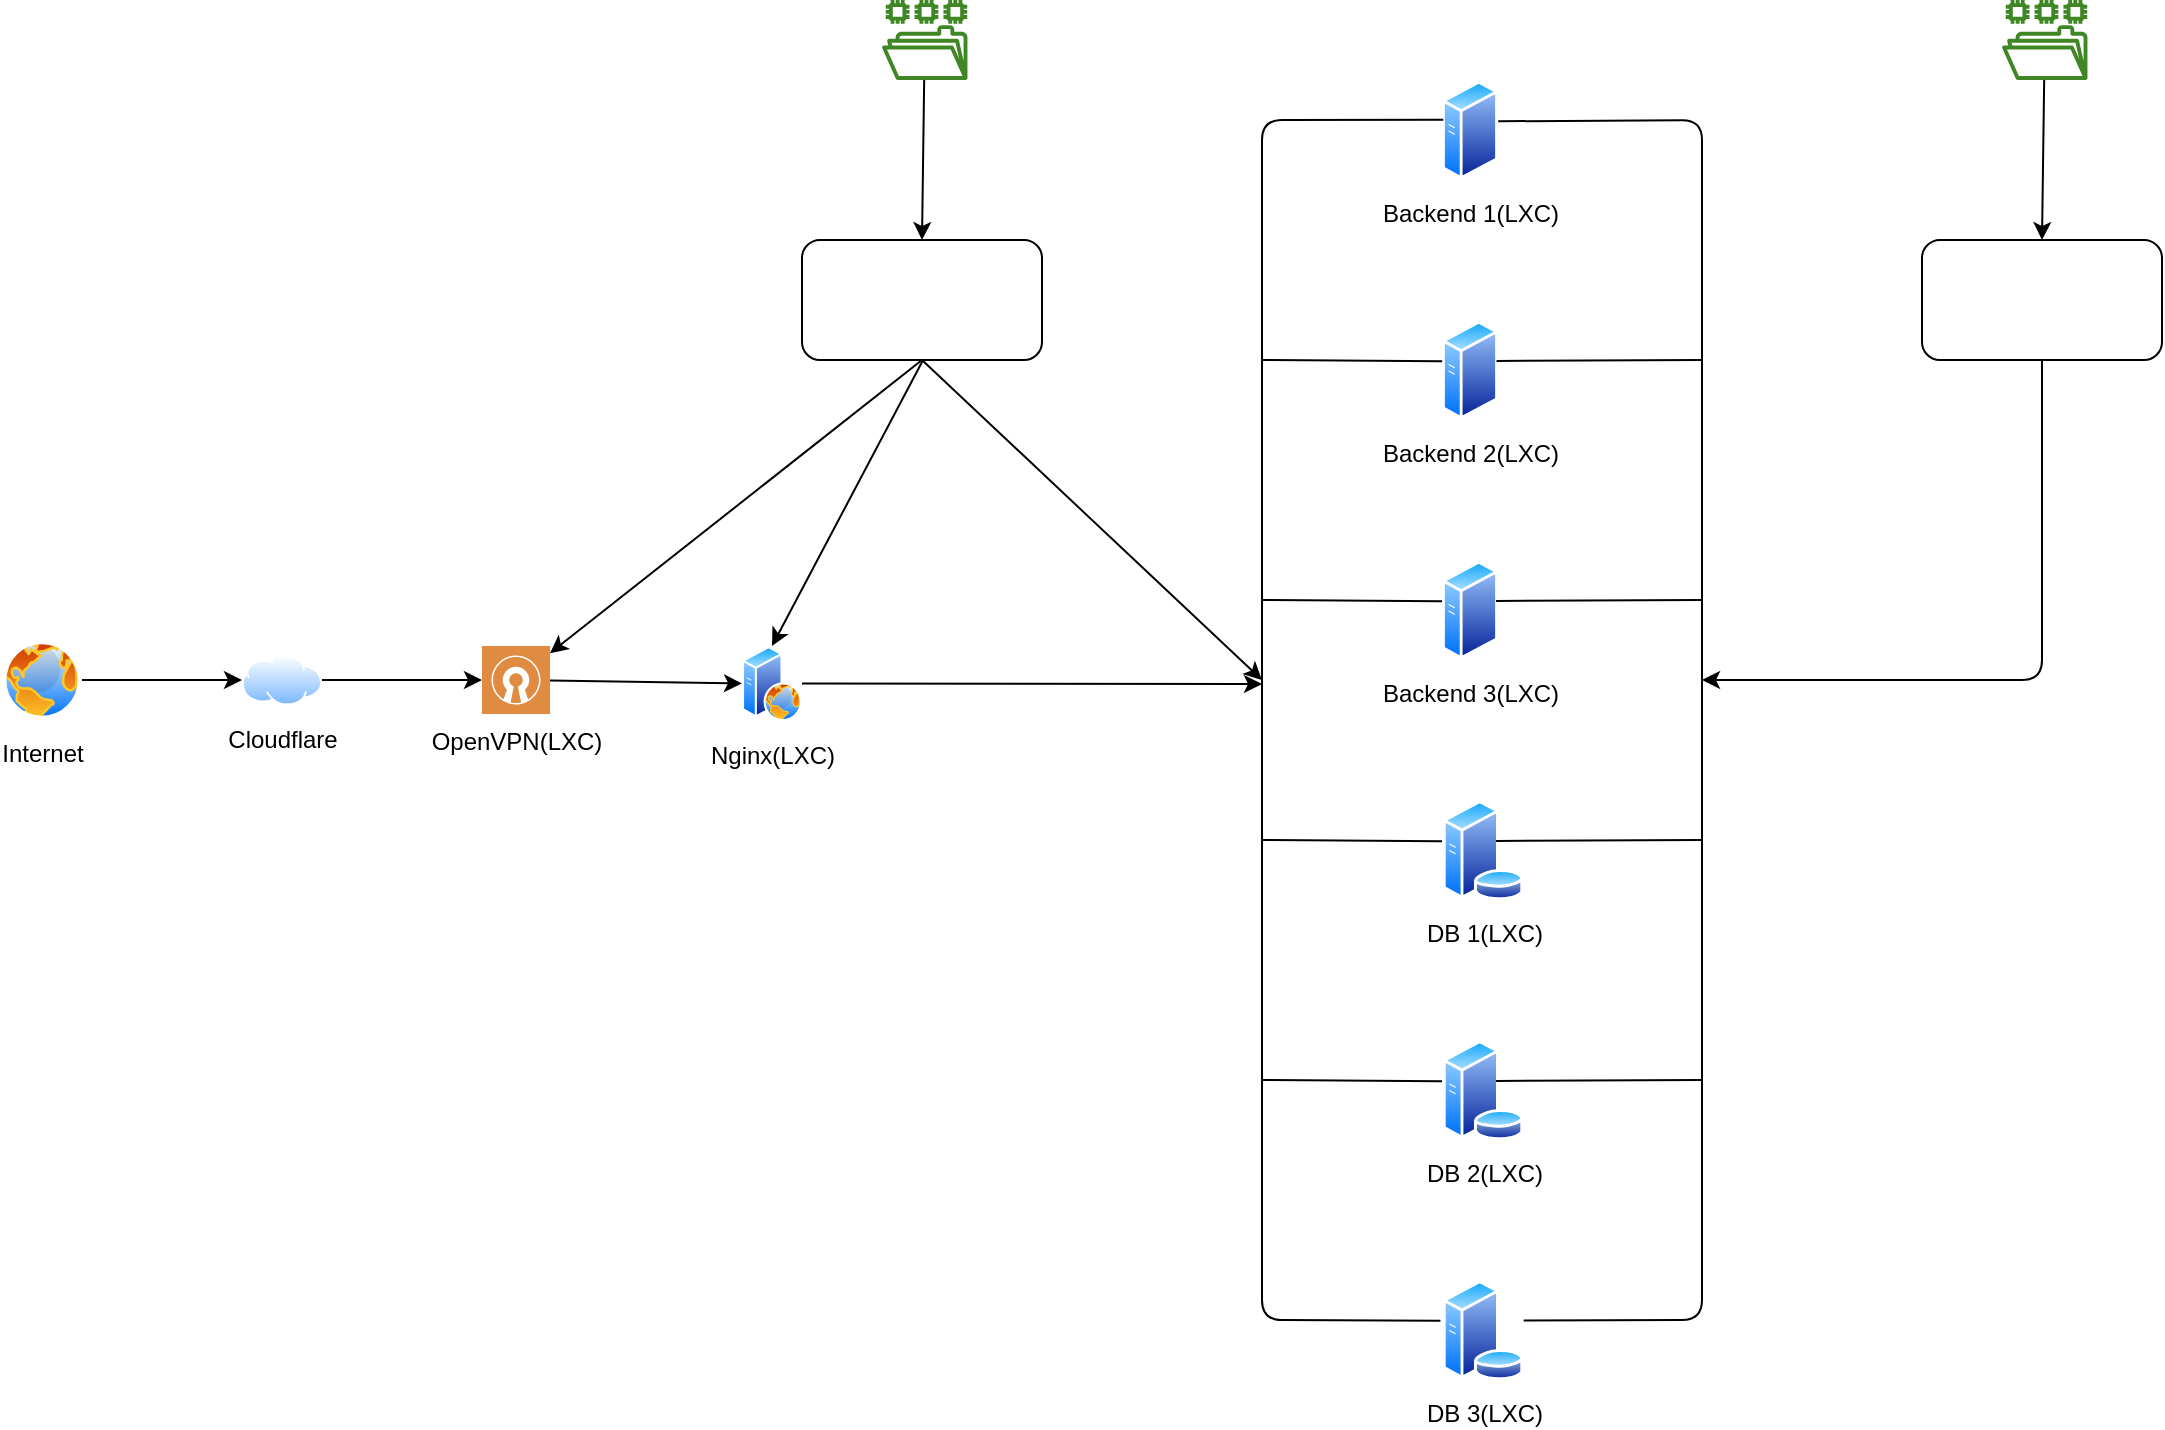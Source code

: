 <mxfile>
    <diagram id="-DkHi7hZFhoLufK5h0mu" name="Page-1">
        <mxGraphModel dx="1459" dy="844" grid="1" gridSize="10" guides="1" tooltips="1" connect="1" arrows="1" fold="1" page="1" pageScale="1" pageWidth="1169" pageHeight="827" math="0" shadow="0">
            <root>
                <mxCell id="0"/>
                <mxCell id="1" parent="0"/>
                <mxCell id="2" value="Internet" style="aspect=fixed;perimeter=ellipsePerimeter;html=1;align=center;shadow=0;dashed=0;spacingTop=3;image;image=img/lib/active_directory/internet_globe.svg;" vertex="1" parent="1">
                    <mxGeometry x="40" y="360" width="40" height="40" as="geometry"/>
                </mxCell>
                <mxCell id="3" value="Cloudflare" style="aspect=fixed;perimeter=ellipsePerimeter;html=1;align=center;shadow=0;dashed=0;spacingTop=3;image;image=img/lib/active_directory/internet_cloud.svg;" vertex="1" parent="1">
                    <mxGeometry x="160" y="367.4" width="40" height="25.2" as="geometry"/>
                </mxCell>
                <mxCell id="4" value="" style="endArrow=classic;html=1;exitX=1;exitY=0.5;exitDx=0;exitDy=0;entryX=0;entryY=0.5;entryDx=0;entryDy=0;" edge="1" parent="1" source="2" target="3">
                    <mxGeometry width="50" height="50" relative="1" as="geometry">
                        <mxPoint x="390" y="720" as="sourcePoint"/>
                        <mxPoint x="440" y="670" as="targetPoint"/>
                    </mxGeometry>
                </mxCell>
                <mxCell id="31" value="OpenVPN(LXC)" style="sketch=0;pointerEvents=1;shadow=0;dashed=0;html=1;strokeColor=none;fillColor=#DF8C42;labelPosition=center;verticalLabelPosition=bottom;verticalAlign=top;align=center;outlineConnect=0;shape=mxgraph.veeam2.open_vpn;" vertex="1" parent="1">
                    <mxGeometry x="280" y="363" width="34" height="34" as="geometry"/>
                </mxCell>
                <mxCell id="32" value="" style="endArrow=classic;html=1;exitX=1;exitY=0.5;exitDx=0;exitDy=0;" edge="1" parent="1" source="3" target="31">
                    <mxGeometry width="50" height="50" relative="1" as="geometry">
                        <mxPoint x="90" y="390" as="sourcePoint"/>
                        <mxPoint x="170.0" y="390" as="targetPoint"/>
                    </mxGeometry>
                </mxCell>
                <mxCell id="33" value="Nginx(LXC)" style="aspect=fixed;perimeter=ellipsePerimeter;html=1;align=center;shadow=0;dashed=0;spacingTop=3;image;image=img/lib/active_directory/web_server.svg;" vertex="1" parent="1">
                    <mxGeometry x="410" y="363" width="30" height="37.5" as="geometry"/>
                </mxCell>
                <mxCell id="34" value="" style="endArrow=classic;html=1;entryX=0;entryY=0.5;entryDx=0;entryDy=0;" edge="1" parent="1" source="31" target="33">
                    <mxGeometry width="50" height="50" relative="1" as="geometry">
                        <mxPoint x="210.0" y="390.0" as="sourcePoint"/>
                        <mxPoint x="290" y="390" as="targetPoint"/>
                    </mxGeometry>
                </mxCell>
                <mxCell id="35" value="Backend 1(LXC)" style="aspect=fixed;perimeter=ellipsePerimeter;html=1;align=center;shadow=0;dashed=0;spacingTop=3;image;image=img/lib/active_directory/generic_server.svg;" vertex="1" parent="1">
                    <mxGeometry x="760" y="80" width="28.0" height="50" as="geometry"/>
                </mxCell>
                <mxCell id="36" value="Backend 2(LXC)" style="aspect=fixed;perimeter=ellipsePerimeter;html=1;align=center;shadow=0;dashed=0;spacingTop=3;image;image=img/lib/active_directory/generic_server.svg;" vertex="1" parent="1">
                    <mxGeometry x="760" y="200" width="28.0" height="50" as="geometry"/>
                </mxCell>
                <mxCell id="37" value="Backend 3(LXC)" style="aspect=fixed;perimeter=ellipsePerimeter;html=1;align=center;shadow=0;dashed=0;spacingTop=3;image;image=img/lib/active_directory/generic_server.svg;" vertex="1" parent="1">
                    <mxGeometry x="760" y="320" width="28.0" height="50" as="geometry"/>
                </mxCell>
                <mxCell id="38" value="DB 1(LXC)" style="aspect=fixed;perimeter=ellipsePerimeter;html=1;align=center;shadow=0;dashed=0;spacingTop=3;image;image=img/lib/active_directory/database_server.svg;" vertex="1" parent="1">
                    <mxGeometry x="760" y="440" width="41" height="50" as="geometry"/>
                </mxCell>
                <mxCell id="39" value="DB 2(LXC)" style="aspect=fixed;perimeter=ellipsePerimeter;html=1;align=center;shadow=0;dashed=0;spacingTop=3;image;image=img/lib/active_directory/database_server.svg;" vertex="1" parent="1">
                    <mxGeometry x="760" y="560" width="41" height="50" as="geometry"/>
                </mxCell>
                <mxCell id="40" value="DB 3(LXC)" style="aspect=fixed;perimeter=ellipsePerimeter;html=1;align=center;shadow=0;dashed=0;spacingTop=3;image;image=img/lib/active_directory/database_server.svg;" vertex="1" parent="1">
                    <mxGeometry x="760" y="680" width="41" height="50" as="geometry"/>
                </mxCell>
                <mxCell id="41" value="" style="endArrow=none;html=1;entryX=0.024;entryY=0.398;entryDx=0;entryDy=0;entryPerimeter=0;exitX=-0.019;exitY=0.407;exitDx=0;exitDy=0;exitPerimeter=0;" edge="1" parent="1" source="40" target="35">
                    <mxGeometry width="50" height="50" relative="1" as="geometry">
                        <mxPoint x="660" y="700" as="sourcePoint"/>
                        <mxPoint x="710" y="360" as="targetPoint"/>
                        <Array as="points">
                            <mxPoint x="670" y="700"/>
                            <mxPoint x="670" y="400"/>
                            <mxPoint x="670" y="100"/>
                        </Array>
                    </mxGeometry>
                </mxCell>
                <mxCell id="42" value="" style="endArrow=none;html=1;entryX=0.004;entryY=0.413;entryDx=0;entryDy=0;entryPerimeter=0;" edge="1" parent="1" target="36">
                    <mxGeometry width="50" height="50" relative="1" as="geometry">
                        <mxPoint x="670" y="220" as="sourcePoint"/>
                        <mxPoint x="940" y="360" as="targetPoint"/>
                    </mxGeometry>
                </mxCell>
                <mxCell id="43" value="" style="endArrow=none;html=1;entryX=0.004;entryY=0.413;entryDx=0;entryDy=0;entryPerimeter=0;" edge="1" parent="1">
                    <mxGeometry width="50" height="50" relative="1" as="geometry">
                        <mxPoint x="669.89" y="340" as="sourcePoint"/>
                        <mxPoint x="760.002" y="340.65" as="targetPoint"/>
                    </mxGeometry>
                </mxCell>
                <mxCell id="44" value="" style="endArrow=none;html=1;entryX=0.004;entryY=0.413;entryDx=0;entryDy=0;entryPerimeter=0;" edge="1" parent="1">
                    <mxGeometry width="50" height="50" relative="1" as="geometry">
                        <mxPoint x="669.89" y="460" as="sourcePoint"/>
                        <mxPoint x="760.002" y="460.65" as="targetPoint"/>
                    </mxGeometry>
                </mxCell>
                <mxCell id="45" value="" style="endArrow=none;html=1;entryX=0.004;entryY=0.413;entryDx=0;entryDy=0;entryPerimeter=0;" edge="1" parent="1">
                    <mxGeometry width="50" height="50" relative="1" as="geometry">
                        <mxPoint x="669.89" y="580" as="sourcePoint"/>
                        <mxPoint x="760.002" y="580.65" as="targetPoint"/>
                    </mxGeometry>
                </mxCell>
                <mxCell id="46" value="" style="endArrow=classic;html=1;" edge="1" parent="1" source="33">
                    <mxGeometry width="50" height="50" relative="1" as="geometry">
                        <mxPoint x="830" y="460" as="sourcePoint"/>
                        <mxPoint x="670" y="382" as="targetPoint"/>
                    </mxGeometry>
                </mxCell>
                <mxCell id="47" value="&lt;p style=&quot;line-height: 120%;&quot;&gt;&lt;font style=&quot;font-size: 12px;&quot; color=&quot;#ffffff&quot;&gt;Terraform &amp;amp; Ansible&lt;/font&gt;&lt;/p&gt;" style="sketch=0;outlineConnect=0;fontColor=#232F3E;gradientColor=none;fillColor=#3F8624;strokeColor=none;dashed=0;verticalLabelPosition=bottom;verticalAlign=top;align=center;html=1;fontSize=12;fontStyle=0;aspect=fixed;pointerEvents=1;shape=mxgraph.aws4.file_system;" vertex="1" parent="1">
                    <mxGeometry x="480" y="40" width="42.73" height="40" as="geometry"/>
                </mxCell>
                <mxCell id="48" value="Provisioning Infrastructure" style="rounded=1;whiteSpace=wrap;html=1;fontSize=12;fontColor=#FFFFFF;" vertex="1" parent="1">
                    <mxGeometry x="440" y="160" width="120" height="60" as="geometry"/>
                </mxCell>
                <mxCell id="49" value="" style="endArrow=classic;html=1;fontSize=12;fontColor=#FFFFFF;entryX=0.5;entryY=0;entryDx=0;entryDy=0;" edge="1" parent="1" source="47" target="48">
                    <mxGeometry width="50" height="50" relative="1" as="geometry">
                        <mxPoint x="530" y="270" as="sourcePoint"/>
                        <mxPoint x="580" y="220" as="targetPoint"/>
                    </mxGeometry>
                </mxCell>
                <mxCell id="51" value="" style="endArrow=classic;html=1;fontSize=12;fontColor=#FFFFFF;entryX=0.5;entryY=0;entryDx=0;entryDy=0;" edge="1" parent="1" target="33">
                    <mxGeometry width="50" height="50" relative="1" as="geometry">
                        <mxPoint x="500.542" y="220" as="sourcePoint"/>
                        <mxPoint x="499.45" y="300" as="targetPoint"/>
                    </mxGeometry>
                </mxCell>
                <mxCell id="52" value="" style="endArrow=classic;html=1;fontSize=12;fontColor=#FFFFFF;exitX=0.5;exitY=1;exitDx=0;exitDy=0;" edge="1" parent="1" source="48" target="31">
                    <mxGeometry width="50" height="50" relative="1" as="geometry">
                        <mxPoint x="521.092" y="100" as="sourcePoint"/>
                        <mxPoint x="300" y="360" as="targetPoint"/>
                    </mxGeometry>
                </mxCell>
                <mxCell id="53" value="" style="endArrow=classic;html=1;fontSize=12;fontColor=#FFFFFF;exitX=0.5;exitY=1;exitDx=0;exitDy=0;" edge="1" parent="1" source="48">
                    <mxGeometry width="50" height="50" relative="1" as="geometry">
                        <mxPoint x="531.092" y="110" as="sourcePoint"/>
                        <mxPoint x="670" y="380" as="targetPoint"/>
                    </mxGeometry>
                </mxCell>
                <mxCell id="55" value="" style="endArrow=none;html=1;fontSize=12;fontColor=#FFFFFF;entryX=1.004;entryY=0.413;entryDx=0;entryDy=0;exitX=0.996;exitY=0.406;exitDx=0;exitDy=0;entryPerimeter=0;exitPerimeter=0;" edge="1" parent="1" source="40" target="35">
                    <mxGeometry width="50" height="50" relative="1" as="geometry">
                        <mxPoint x="960" y="440" as="sourcePoint"/>
                        <mxPoint x="1010" y="390" as="targetPoint"/>
                        <Array as="points">
                            <mxPoint x="890" y="700"/>
                            <mxPoint x="890" y="100"/>
                        </Array>
                    </mxGeometry>
                </mxCell>
                <mxCell id="56" value="" style="endArrow=none;html=1;exitX=0.974;exitY=0.41;exitDx=0;exitDy=0;exitPerimeter=0;" edge="1" parent="1" source="36">
                    <mxGeometry width="50" height="50" relative="1" as="geometry">
                        <mxPoint x="801" y="220" as="sourcePoint"/>
                        <mxPoint x="890" y="220" as="targetPoint"/>
                    </mxGeometry>
                </mxCell>
                <mxCell id="57" value="" style="endArrow=none;html=1;exitX=0.974;exitY=0.41;exitDx=0;exitDy=0;exitPerimeter=0;" edge="1" parent="1">
                    <mxGeometry width="50" height="50" relative="1" as="geometry">
                        <mxPoint x="787.002" y="340.5" as="sourcePoint"/>
                        <mxPoint x="889.73" y="340" as="targetPoint"/>
                    </mxGeometry>
                </mxCell>
                <mxCell id="58" value="" style="endArrow=none;html=1;exitX=0.974;exitY=0.41;exitDx=0;exitDy=0;exitPerimeter=0;" edge="1" parent="1">
                    <mxGeometry width="50" height="50" relative="1" as="geometry">
                        <mxPoint x="787.002" y="460.5" as="sourcePoint"/>
                        <mxPoint x="889.73" y="460" as="targetPoint"/>
                    </mxGeometry>
                </mxCell>
                <mxCell id="59" value="" style="endArrow=none;html=1;exitX=0.974;exitY=0.41;exitDx=0;exitDy=0;exitPerimeter=0;" edge="1" parent="1">
                    <mxGeometry width="50" height="50" relative="1" as="geometry">
                        <mxPoint x="787.002" y="580.5" as="sourcePoint"/>
                        <mxPoint x="889.73" y="580" as="targetPoint"/>
                    </mxGeometry>
                </mxCell>
                <mxCell id="62" value="&lt;p style=&quot;line-height: 120%;&quot;&gt;&lt;font style=&quot;font-size: 12px;&quot; color=&quot;#ffffff&quot;&gt;Ansible&lt;/font&gt;&lt;/p&gt;" style="sketch=0;outlineConnect=0;fontColor=#232F3E;gradientColor=none;fillColor=#3F8624;strokeColor=none;dashed=0;verticalLabelPosition=bottom;verticalAlign=top;align=center;html=1;fontSize=12;fontStyle=0;aspect=fixed;pointerEvents=1;shape=mxgraph.aws4.file_system;" vertex="1" parent="1">
                    <mxGeometry x="1040" y="40" width="42.73" height="40" as="geometry"/>
                </mxCell>
                <mxCell id="63" value="OS Configuration &amp;amp; Deployment" style="rounded=1;whiteSpace=wrap;html=1;fontSize=12;fontColor=#FFFFFF;" vertex="1" parent="1">
                    <mxGeometry x="1000" y="160" width="120" height="60" as="geometry"/>
                </mxCell>
                <mxCell id="64" value="" style="endArrow=classic;html=1;fontSize=12;fontColor=#FFFFFF;entryX=0.5;entryY=0;entryDx=0;entryDy=0;" edge="1" parent="1" source="62" target="63">
                    <mxGeometry width="50" height="50" relative="1" as="geometry">
                        <mxPoint x="1090" y="270" as="sourcePoint"/>
                        <mxPoint x="1140" y="220" as="targetPoint"/>
                    </mxGeometry>
                </mxCell>
                <mxCell id="67" value="" style="endArrow=classic;html=1;exitX=0.5;exitY=1;exitDx=0;exitDy=0;" edge="1" parent="1" source="63">
                    <mxGeometry width="50" height="50" relative="1" as="geometry">
                        <mxPoint x="1060" y="330" as="sourcePoint"/>
                        <mxPoint x="890" y="380" as="targetPoint"/>
                        <Array as="points">
                            <mxPoint x="1060" y="380"/>
                        </Array>
                    </mxGeometry>
                </mxCell>
            </root>
        </mxGraphModel>
    </diagram>
</mxfile>